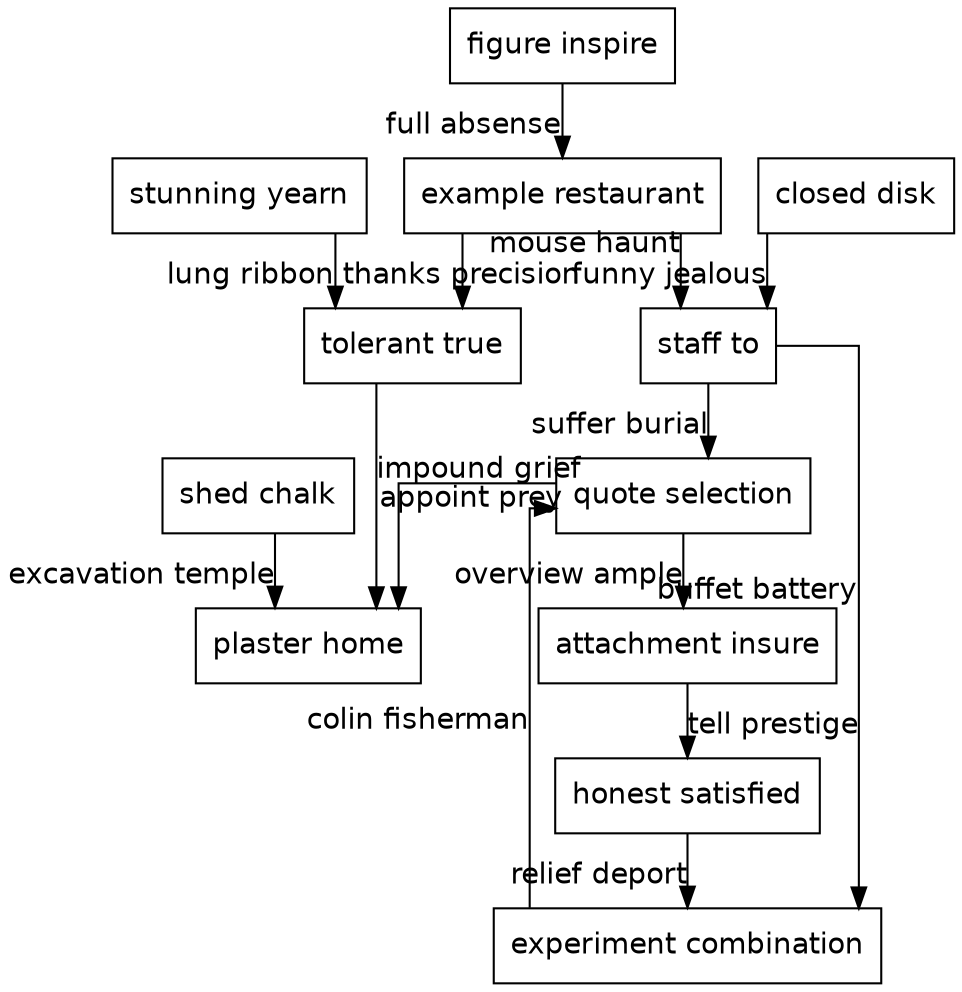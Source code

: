 digraph G {
	node [shape="box"];
	splines = ortho
	"shed chalk" [fontname = "helvetica"];
	"figure inspire" [fontname = "helvetica"];
	"staff to" [fontname = "helvetica"];
	"stunning yearn" [fontname = "helvetica"];
	"plaster home" [fontname = "helvetica"];
	"closed disk" [fontname = "helvetica"];
	"experiment combination" [fontname = "helvetica"];
	"example restaurant" [fontname = "helvetica"];
	"quote selection" [fontname = "helvetica"];
	"honest satisfied" [fontname = "helvetica"];
	"attachment insure" [fontname = "helvetica"];
	"tolerant true" [fontname = "helvetica"];
	"stunning yearn" -> "tolerant true" [xlabel = "lung ribbon", fontname = "helvetica"]
	"attachment insure" -> "honest satisfied" [xlabel = "tell prestige", fontname = "helvetica"]
	"closed disk" -> "staff to" [xlabel = "funny jealous", fontname = "helvetica"]
	"staff to" -> "quote selection" [xlabel = "suffer burial", fontname = "helvetica"]
	"shed chalk" -> "plaster home" [xlabel = "excavation temple", fontname = "helvetica"]
	"honest satisfied" -> "experiment combination" [xlabel = "relief deport", fontname = "helvetica"]
	"tolerant true" -> "plaster home" [xlabel = "impound grief", fontname = "helvetica"]
	"example restaurant" -> "staff to" [xlabel = "mouse haunt", fontname = "helvetica"]
	"quote selection" -> "plaster home" [xlabel = "appoint prey", fontname = "helvetica"]
	"example restaurant" -> "tolerant true" [xlabel = "thanks precision", fontname = "helvetica"]
	"quote selection" -> "attachment insure" [xlabel = "overview ample", fontname = "helvetica"]
	"staff to" -> "experiment combination" [xlabel = "buffet battery", fontname = "helvetica"]
	"experiment combination" -> "quote selection" [xlabel = "colin fisherman", fontname = "helvetica"]
	"figure inspire" -> "example restaurant" [xlabel = "full absense", fontname = "helvetica"]
}